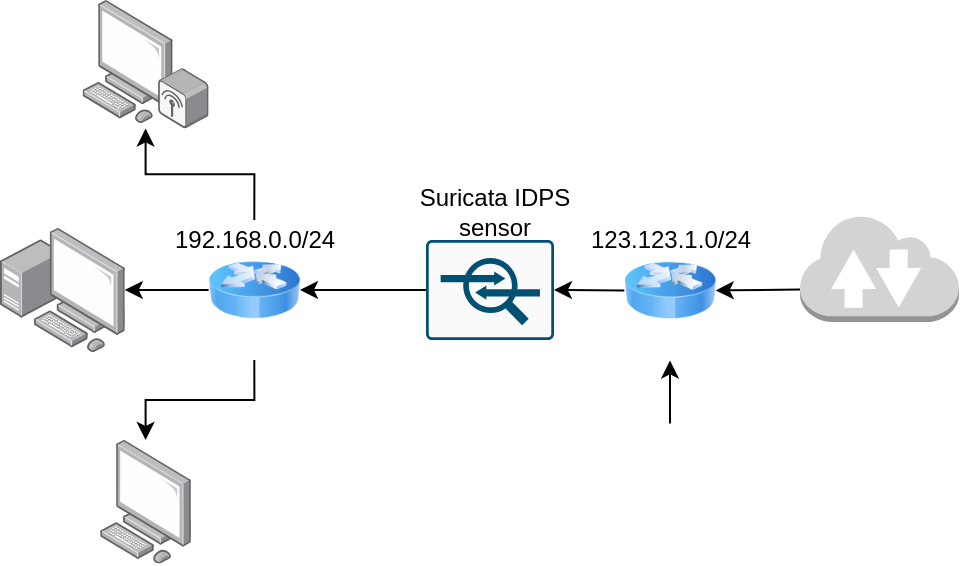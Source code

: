 <mxfile version="13.1.14" type="github">
  <diagram id="ZckmdaoXzeLD56jOtGl1" name="Page-1">
    <mxGraphModel dx="981" dy="528" grid="1" gridSize="10" guides="1" tooltips="1" connect="1" arrows="1" fold="1" page="1" pageScale="1" pageWidth="850" pageHeight="1100" math="0" shadow="0">
      <root>
        <mxCell id="0" />
        <mxCell id="1" parent="0" />
        <mxCell id="0NU24TA6zj3jAs6wYLDZ-6" value="" style="edgeStyle=orthogonalEdgeStyle;rounded=0;orthogonalLoop=1;jettySize=auto;html=1;" edge="1" parent="1" source="0NU24TA6zj3jAs6wYLDZ-1" target="0NU24TA6zj3jAs6wYLDZ-9">
          <mxGeometry relative="1" as="geometry">
            <mxPoint x="330" y="200" as="targetPoint" />
          </mxGeometry>
        </mxCell>
        <mxCell id="0NU24TA6zj3jAs6wYLDZ-1" value="" style="points=[[0.015,0.015,0],[0.985,0.015,0],[0.985,0.985,0],[0.015,0.985,0],[0.25,0,0],[0.5,0,0],[0.75,0,0],[1,0.25,0],[1,0.5,0],[1,0.75,0],[0.75,1,0],[0.5,1,0],[0.25,1,0],[0,0.75,0],[0,0.5,0],[0,0.25,0]];verticalLabelPosition=bottom;html=1;verticalAlign=top;aspect=fixed;align=center;pointerEvents=1;shape=mxgraph.cisco19.rect;prIcon=ips_ids;fillColor=#FAFAFA;strokeColor=#005073;" vertex="1" parent="1">
          <mxGeometry x="393" y="180" width="64" height="50" as="geometry" />
        </mxCell>
        <mxCell id="0NU24TA6zj3jAs6wYLDZ-2" value="" style="points=[];aspect=fixed;html=1;align=center;shadow=0;dashed=0;image;image=img/lib/allied_telesis/computer_and_terminals/Personal_Computer_with_Server.svg;" vertex="1" parent="1">
          <mxGeometry x="180" y="173.8" width="62.4" height="62.4" as="geometry" />
        </mxCell>
        <mxCell id="0NU24TA6zj3jAs6wYLDZ-3" value="" style="points=[];aspect=fixed;html=1;align=center;shadow=0;dashed=0;image;image=img/lib/allied_telesis/computer_and_terminals/Personal_Computer.svg;" vertex="1" parent="1">
          <mxGeometry x="230" y="280" width="45.6" height="61.8" as="geometry" />
        </mxCell>
        <mxCell id="0NU24TA6zj3jAs6wYLDZ-4" value="" style="points=[];aspect=fixed;html=1;align=center;shadow=0;dashed=0;image;image=img/lib/allied_telesis/computer_and_terminals/Personal_Computer_Wireless.svg;" vertex="1" parent="1">
          <mxGeometry x="221.3" y="60" width="63" height="64.2" as="geometry" />
        </mxCell>
        <mxCell id="0NU24TA6zj3jAs6wYLDZ-10" style="edgeStyle=orthogonalEdgeStyle;rounded=0;orthogonalLoop=1;jettySize=auto;html=1;exitX=0.5;exitY=1;exitDx=0;exitDy=0;" edge="1" parent="1" source="0NU24TA6zj3jAs6wYLDZ-9" target="0NU24TA6zj3jAs6wYLDZ-3">
          <mxGeometry relative="1" as="geometry" />
        </mxCell>
        <mxCell id="0NU24TA6zj3jAs6wYLDZ-11" style="edgeStyle=orthogonalEdgeStyle;rounded=0;orthogonalLoop=1;jettySize=auto;html=1;exitX=0;exitY=0.5;exitDx=0;exitDy=0;" edge="1" parent="1" source="0NU24TA6zj3jAs6wYLDZ-9" target="0NU24TA6zj3jAs6wYLDZ-2">
          <mxGeometry relative="1" as="geometry" />
        </mxCell>
        <mxCell id="0NU24TA6zj3jAs6wYLDZ-12" style="edgeStyle=orthogonalEdgeStyle;rounded=0;orthogonalLoop=1;jettySize=auto;html=1;exitX=0.5;exitY=0;exitDx=0;exitDy=0;" edge="1" parent="1" source="0NU24TA6zj3jAs6wYLDZ-9" target="0NU24TA6zj3jAs6wYLDZ-4">
          <mxGeometry relative="1" as="geometry" />
        </mxCell>
        <mxCell id="0NU24TA6zj3jAs6wYLDZ-9" value="" style="image;html=1;labelBackgroundColor=#ffffff;image=img/lib/clip_art/networking/Router_Icon_128x128.png" vertex="1" parent="1">
          <mxGeometry x="284.3" y="170" width="45.7" height="70" as="geometry" />
        </mxCell>
        <mxCell id="0NU24TA6zj3jAs6wYLDZ-14" value="192.168.0.0/24" style="text;html=1;align=center;verticalAlign=middle;resizable=0;points=[];autosize=1;" vertex="1" parent="1">
          <mxGeometry x="252.15" y="170" width="110" height="20" as="geometry" />
        </mxCell>
        <mxCell id="0NU24TA6zj3jAs6wYLDZ-27" style="edgeStyle=none;rounded=0;orthogonalLoop=1;jettySize=auto;html=1;exitX=0;exitY=0.7;exitDx=0;exitDy=0;exitPerimeter=0;entryX=1;entryY=0.5;entryDx=0;entryDy=0;" edge="1" parent="1" source="0NU24TA6zj3jAs6wYLDZ-15" target="0NU24TA6zj3jAs6wYLDZ-21">
          <mxGeometry relative="1" as="geometry" />
        </mxCell>
        <mxCell id="0NU24TA6zj3jAs6wYLDZ-15" value="" style="outlineConnect=0;dashed=0;verticalLabelPosition=bottom;verticalAlign=top;align=center;html=1;shape=mxgraph.aws3.internet_2;fillColor=#D2D3D3;gradientColor=none;" vertex="1" parent="1">
          <mxGeometry x="580" y="167" width="79.5" height="54" as="geometry" />
        </mxCell>
        <mxCell id="0NU24TA6zj3jAs6wYLDZ-17" value="&lt;div&gt;Suricata IDPS&lt;/div&gt;&lt;div&gt;sensor&lt;br&gt;&lt;/div&gt;" style="text;html=1;align=center;verticalAlign=middle;resizable=0;points=[];autosize=1;" vertex="1" parent="1">
          <mxGeometry x="377" y="151" width="100" height="30" as="geometry" />
        </mxCell>
        <mxCell id="0NU24TA6zj3jAs6wYLDZ-25" style="edgeStyle=none;rounded=0;orthogonalLoop=1;jettySize=auto;html=1;exitX=0.5;exitY=0;exitDx=0;exitDy=0;" edge="1" parent="1" source="0NU24TA6zj3jAs6wYLDZ-18" target="0NU24TA6zj3jAs6wYLDZ-21">
          <mxGeometry relative="1" as="geometry" />
        </mxCell>
        <mxCell id="0NU24TA6zj3jAs6wYLDZ-18" value="" style="shape=image;html=1;verticalAlign=top;verticalLabelPosition=bottom;labelBackgroundColor=#ffffff;imageAspect=0;aspect=fixed;image=https://cdn2.iconfinder.com/data/icons/security-and-protect-glyph-color/512/security-protect-lock-shield-14-128.png" vertex="1" parent="1">
          <mxGeometry x="480" y="271.8" width="70" height="70" as="geometry" />
        </mxCell>
        <mxCell id="0NU24TA6zj3jAs6wYLDZ-24" style="edgeStyle=none;rounded=0;orthogonalLoop=1;jettySize=auto;html=1;exitX=0;exitY=0.5;exitDx=0;exitDy=0;entryX=1;entryY=0.5;entryDx=0;entryDy=0;entryPerimeter=0;" edge="1" parent="1" source="0NU24TA6zj3jAs6wYLDZ-21" target="0NU24TA6zj3jAs6wYLDZ-1">
          <mxGeometry relative="1" as="geometry" />
        </mxCell>
        <mxCell id="0NU24TA6zj3jAs6wYLDZ-21" value="" style="image;html=1;labelBackgroundColor=#ffffff;image=img/lib/clip_art/networking/Router_Icon_128x128.png" vertex="1" parent="1">
          <mxGeometry x="492.15" y="170.2" width="45.7" height="70" as="geometry" />
        </mxCell>
        <mxCell id="0NU24TA6zj3jAs6wYLDZ-22" value="123.123.1.0/24" style="text;html=1;align=center;verticalAlign=middle;resizable=0;points=[];autosize=1;" vertex="1" parent="1">
          <mxGeometry x="460" y="170.2" width="110" height="20" as="geometry" />
        </mxCell>
      </root>
    </mxGraphModel>
  </diagram>
</mxfile>
